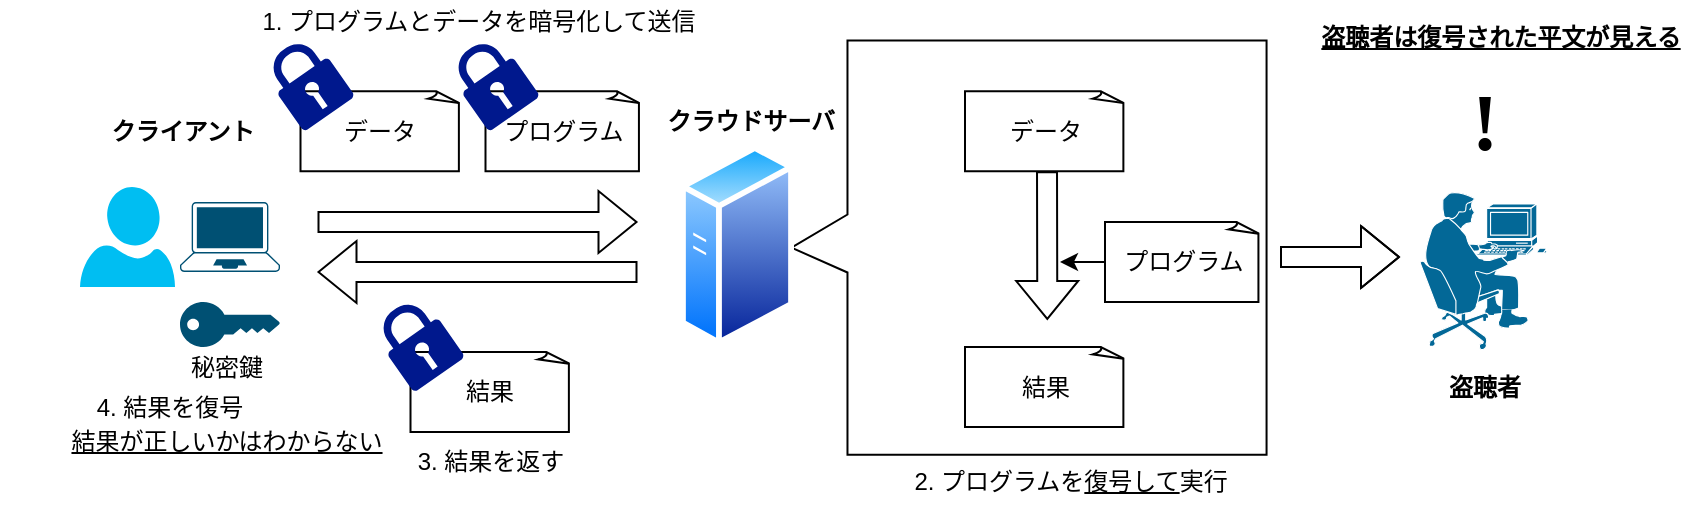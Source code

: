 <mxfile version="16.5.1" type="device"><diagram id="Ruf7PfQIGV9CmC4R4cWs" name="Page-1"><mxGraphModel dx="760" dy="707" grid="1" gridSize="10" guides="1" tooltips="1" connect="1" arrows="1" fold="1" page="1" pageScale="1" pageWidth="850" pageHeight="1100" math="0" shadow="0"><root><mxCell id="0"/><mxCell id="1" parent="0"/><mxCell id="wsda9tACc5gBGP4ZL-H9-1" value="" style="points=[[0.13,0.02,0],[0.5,0,0],[0.87,0.02,0],[0.885,0.4,0],[0.985,0.985,0],[0.5,1,0],[0.015,0.985,0],[0.115,0.4,0]];verticalLabelPosition=bottom;sketch=0;html=1;verticalAlign=top;aspect=fixed;align=center;pointerEvents=1;shape=mxgraph.cisco19.laptop;fillColor=#005073;strokeColor=none;" vertex="1" parent="1"><mxGeometry x="190" y="410" width="50" height="35" as="geometry"/></mxCell><mxCell id="wsda9tACc5gBGP4ZL-H9-3" value="&lt;b&gt;クライアント&lt;/b&gt;" style="text;html=1;align=center;verticalAlign=middle;resizable=0;points=[];autosize=1;strokeColor=none;fillColor=none;" vertex="1" parent="1"><mxGeometry x="145.6" y="364.67" width="90" height="20" as="geometry"/></mxCell><mxCell id="wsda9tACc5gBGP4ZL-H9-4" value="&lt;b&gt;クラウドサーバ&lt;/b&gt;" style="text;html=1;align=center;verticalAlign=middle;resizable=0;points=[];autosize=1;strokeColor=none;fillColor=none;" vertex="1" parent="1"><mxGeometry x="425" y="360" width="100" height="20" as="geometry"/></mxCell><mxCell id="wsda9tACc5gBGP4ZL-H9-5" value="" style="shape=flexArrow;endArrow=classic;html=1;rounded=0;" edge="1" parent="1"><mxGeometry width="50" height="50" relative="1" as="geometry"><mxPoint x="258.75" y="420" as="sourcePoint"/><mxPoint x="418.75" y="420" as="targetPoint"/></mxGeometry></mxCell><mxCell id="wsda9tACc5gBGP4ZL-H9-7" value="データ" style="whiteSpace=wrap;html=1;shape=mxgraph.basic.document" vertex="1" parent="1"><mxGeometry x="250.25" y="354.67" width="80" height="40" as="geometry"/></mxCell><mxCell id="wsda9tACc5gBGP4ZL-H9-8" value="" style="points=[[0,0.5,0],[0.24,0,0],[0.5,0.28,0],[0.995,0.475,0],[0.5,0.72,0],[0.24,1,0]];verticalLabelPosition=bottom;sketch=0;html=1;verticalAlign=top;aspect=fixed;align=center;pointerEvents=1;shape=mxgraph.cisco19.key;fillColor=#005073;strokeColor=none;" vertex="1" parent="1"><mxGeometry x="190" y="460" width="50" height="22.5" as="geometry"/></mxCell><mxCell id="wsda9tACc5gBGP4ZL-H9-10" value="" style="sketch=0;aspect=fixed;pointerEvents=1;shadow=0;dashed=0;html=1;strokeColor=none;labelPosition=center;verticalLabelPosition=bottom;verticalAlign=top;align=center;fillColor=#00188D;shape=mxgraph.mscae.enterprise.lock;rotation=-35;" vertex="1" parent="1"><mxGeometry x="237.75" y="329.67" width="31.2" height="40" as="geometry"/></mxCell><mxCell id="wsda9tACc5gBGP4ZL-H9-11" value="1. プログラムとデータを暗号化して送信" style="text;html=1;align=center;verticalAlign=middle;resizable=0;points=[];autosize=1;strokeColor=none;fillColor=none;" vertex="1" parent="1"><mxGeometry x="224" y="309.67" width="230" height="20" as="geometry"/></mxCell><mxCell id="wsda9tACc5gBGP4ZL-H9-12" value="" style="verticalLabelPosition=bottom;html=1;verticalAlign=top;align=center;strokeColor=none;fillColor=#00BEF2;shape=mxgraph.azure.user;" vertex="1" parent="1"><mxGeometry x="140" y="402.5" width="47.5" height="50" as="geometry"/></mxCell><mxCell id="wsda9tACc5gBGP4ZL-H9-13" value="秘密鍵" style="text;html=1;align=center;verticalAlign=middle;resizable=0;points=[];autosize=1;strokeColor=none;fillColor=none;" vertex="1" parent="1"><mxGeometry x="187.5" y="482.5" width="50" height="20" as="geometry"/></mxCell><mxCell id="wsda9tACc5gBGP4ZL-H9-14" value="" style="shape=callout;whiteSpace=wrap;html=1;perimeter=calloutPerimeter;rotation=90;size=28;position=0.42;base=29;" vertex="1" parent="1"><mxGeometry x="510.94" y="314.06" width="207.14" height="237.54" as="geometry"/></mxCell><mxCell id="wsda9tACc5gBGP4ZL-H9-15" value="2. プログラムを&lt;u&gt;復号して&lt;/u&gt;実行" style="text;html=1;align=center;verticalAlign=middle;resizable=0;points=[];autosize=1;strokeColor=none;fillColor=none;" vertex="1" parent="1"><mxGeometry x="550" y="540" width="170" height="20" as="geometry"/></mxCell><mxCell id="wsda9tACc5gBGP4ZL-H9-24" value="" style="shape=flexArrow;endArrow=classic;html=1;rounded=0;exitX=0.5;exitY=1;exitDx=0;exitDy=0;exitPerimeter=0;entryX=0.308;entryY=0.004;entryDx=0;entryDy=0;entryPerimeter=0;" edge="1" parent="1"><mxGeometry width="50" height="50" relative="1" as="geometry"><mxPoint x="623.51" y="394.67" as="sourcePoint"/><mxPoint x="623.651" y="468.98" as="targetPoint"/></mxGeometry></mxCell><mxCell id="wsda9tACc5gBGP4ZL-H9-26" value="3. 結果を返す" style="text;html=1;align=center;verticalAlign=middle;resizable=0;points=[];autosize=1;strokeColor=none;fillColor=none;" vertex="1" parent="1"><mxGeometry x="300.25" y="530" width="90" height="20" as="geometry"/></mxCell><mxCell id="wsda9tACc5gBGP4ZL-H9-31" value="" style="shape=flexArrow;endArrow=classic;html=1;rounded=0;" edge="1" parent="1"><mxGeometry width="50" height="50" relative="1" as="geometry"><mxPoint x="418.75" y="445" as="sourcePoint"/><mxPoint x="258.75" y="445" as="targetPoint"/></mxGeometry></mxCell><mxCell id="wsda9tACc5gBGP4ZL-H9-32" value="4. 結果を復号" style="text;html=1;strokeColor=none;fillColor=none;align=center;verticalAlign=middle;whiteSpace=wrap;rounded=0;" vertex="1" parent="1"><mxGeometry x="100" y="495" width="170" height="35" as="geometry"/></mxCell><mxCell id="wsda9tACc5gBGP4ZL-H9-33" value="" style="shape=flexArrow;endArrow=classic;html=1;rounded=0;" edge="1" parent="1"><mxGeometry width="50" height="50" relative="1" as="geometry"><mxPoint x="740" y="437.5" as="sourcePoint"/><mxPoint x="800" y="437.5" as="targetPoint"/><Array as="points"><mxPoint x="770" y="437.5"/><mxPoint x="780" y="437.5"/></Array></mxGeometry></mxCell><mxCell id="wsda9tACc5gBGP4ZL-H9-35" value="" style="aspect=fixed;perimeter=ellipsePerimeter;html=1;align=center;shadow=0;dashed=0;spacingTop=3;image;image=img/lib/active_directory/generic_server.svg;" vertex="1" parent="1"><mxGeometry x="440" y="380.71" width="57" height="101.79" as="geometry"/></mxCell><mxCell id="wsda9tACc5gBGP4ZL-H9-36" value="" style="shape=mxgraph.cisco.people.pc_man;html=1;pointerEvents=1;dashed=0;fillColor=#036897;strokeColor=#ffffff;strokeWidth=2;verticalLabelPosition=bottom;verticalAlign=top;align=center;outlineConnect=0;" vertex="1" parent="1"><mxGeometry x="810" y="404.67" width="64" height="80" as="geometry"/></mxCell><mxCell id="wsda9tACc5gBGP4ZL-H9-38" value="&lt;b&gt;盗聴者&lt;/b&gt;" style="text;html=1;align=center;verticalAlign=middle;resizable=0;points=[];autosize=1;strokeColor=none;fillColor=none;" vertex="1" parent="1"><mxGeometry x="817" y="492.5" width="50" height="20" as="geometry"/></mxCell><mxCell id="wsda9tACc5gBGP4ZL-H9-39" value="&lt;b&gt;&lt;u&gt;盗聴者は復号された平文が見える&lt;/u&gt;&lt;/b&gt;" style="text;html=1;align=center;verticalAlign=middle;resizable=0;points=[];autosize=1;strokeColor=none;fillColor=none;" vertex="1" parent="1"><mxGeometry x="750" y="317.5" width="200" height="20" as="geometry"/></mxCell><mxCell id="wsda9tACc5gBGP4ZL-H9-44" value="プログラム" style="whiteSpace=wrap;html=1;shape=mxgraph.basic.document" vertex="1" parent="1"><mxGeometry x="342.75" y="354.67" width="77.5" height="40" as="geometry"/></mxCell><mxCell id="wsda9tACc5gBGP4ZL-H9-45" value="" style="sketch=0;aspect=fixed;pointerEvents=1;shadow=0;dashed=0;html=1;strokeColor=none;labelPosition=center;verticalLabelPosition=bottom;verticalAlign=top;align=center;fillColor=#00188D;shape=mxgraph.mscae.enterprise.lock;rotation=-35;" vertex="1" parent="1"><mxGeometry x="330.25" y="329.67" width="31.2" height="40" as="geometry"/></mxCell><mxCell id="wsda9tACc5gBGP4ZL-H9-46" value="結果" style="whiteSpace=wrap;html=1;shape=mxgraph.basic.document" vertex="1" parent="1"><mxGeometry x="305.25" y="485" width="80" height="40" as="geometry"/></mxCell><mxCell id="wsda9tACc5gBGP4ZL-H9-47" value="" style="sketch=0;aspect=fixed;pointerEvents=1;shadow=0;dashed=0;html=1;strokeColor=none;labelPosition=center;verticalLabelPosition=bottom;verticalAlign=top;align=center;fillColor=#00188D;shape=mxgraph.mscae.enterprise.lock;rotation=-35;" vertex="1" parent="1"><mxGeometry x="292.75" y="460" width="31.2" height="40" as="geometry"/></mxCell><mxCell id="wsda9tACc5gBGP4ZL-H9-50" value="データ" style="whiteSpace=wrap;html=1;shape=mxgraph.basic.document" vertex="1" parent="1"><mxGeometry x="582.5" y="354.67" width="80" height="40" as="geometry"/></mxCell><mxCell id="wsda9tACc5gBGP4ZL-H9-56" value="結果" style="whiteSpace=wrap;html=1;shape=mxgraph.basic.document" vertex="1" parent="1"><mxGeometry x="582.5" y="482.5" width="80" height="40" as="geometry"/></mxCell><mxCell id="wsda9tACc5gBGP4ZL-H9-60" value="プログラム" style="whiteSpace=wrap;html=1;shape=mxgraph.basic.document" vertex="1" parent="1"><mxGeometry x="652.5" y="420" width="77.5" height="40" as="geometry"/></mxCell><mxCell id="wsda9tACc5gBGP4ZL-H9-62" value="" style="endArrow=classic;html=1;rounded=0;exitX=0;exitY=0.5;exitDx=0;exitDy=0;exitPerimeter=0;" edge="1" parent="1" source="wsda9tACc5gBGP4ZL-H9-60"><mxGeometry width="50" height="50" relative="1" as="geometry"><mxPoint x="510" y="420" as="sourcePoint"/><mxPoint x="630" y="440" as="targetPoint"/></mxGeometry></mxCell><mxCell id="wsda9tACc5gBGP4ZL-H9-63" value="&lt;font style=&quot;font-size: 40px&quot; face=&quot;Times New Roman&quot;&gt;&lt;b&gt;!&lt;/b&gt;&lt;/font&gt;" style="text;html=1;align=center;verticalAlign=middle;resizable=0;points=[];autosize=1;strokeColor=none;fillColor=none;" vertex="1" parent="1"><mxGeometry x="827" y="355" width="30" height="30" as="geometry"/></mxCell><mxCell id="wsda9tACc5gBGP4ZL-H9-64" value="&lt;font style=&quot;font-size: 12px&quot; face=&quot;Helvetica&quot;&gt;&lt;u&gt;結果が正しいかはわからない&lt;/u&gt;&lt;/font&gt;" style="text;html=1;align=center;verticalAlign=middle;resizable=0;points=[];autosize=1;strokeColor=none;fillColor=none;fontSize=40;fontFamily=Times New Roman;" vertex="1" parent="1"><mxGeometry x="127.5" y="490" width="170" height="60" as="geometry"/></mxCell></root></mxGraphModel></diagram></mxfile>